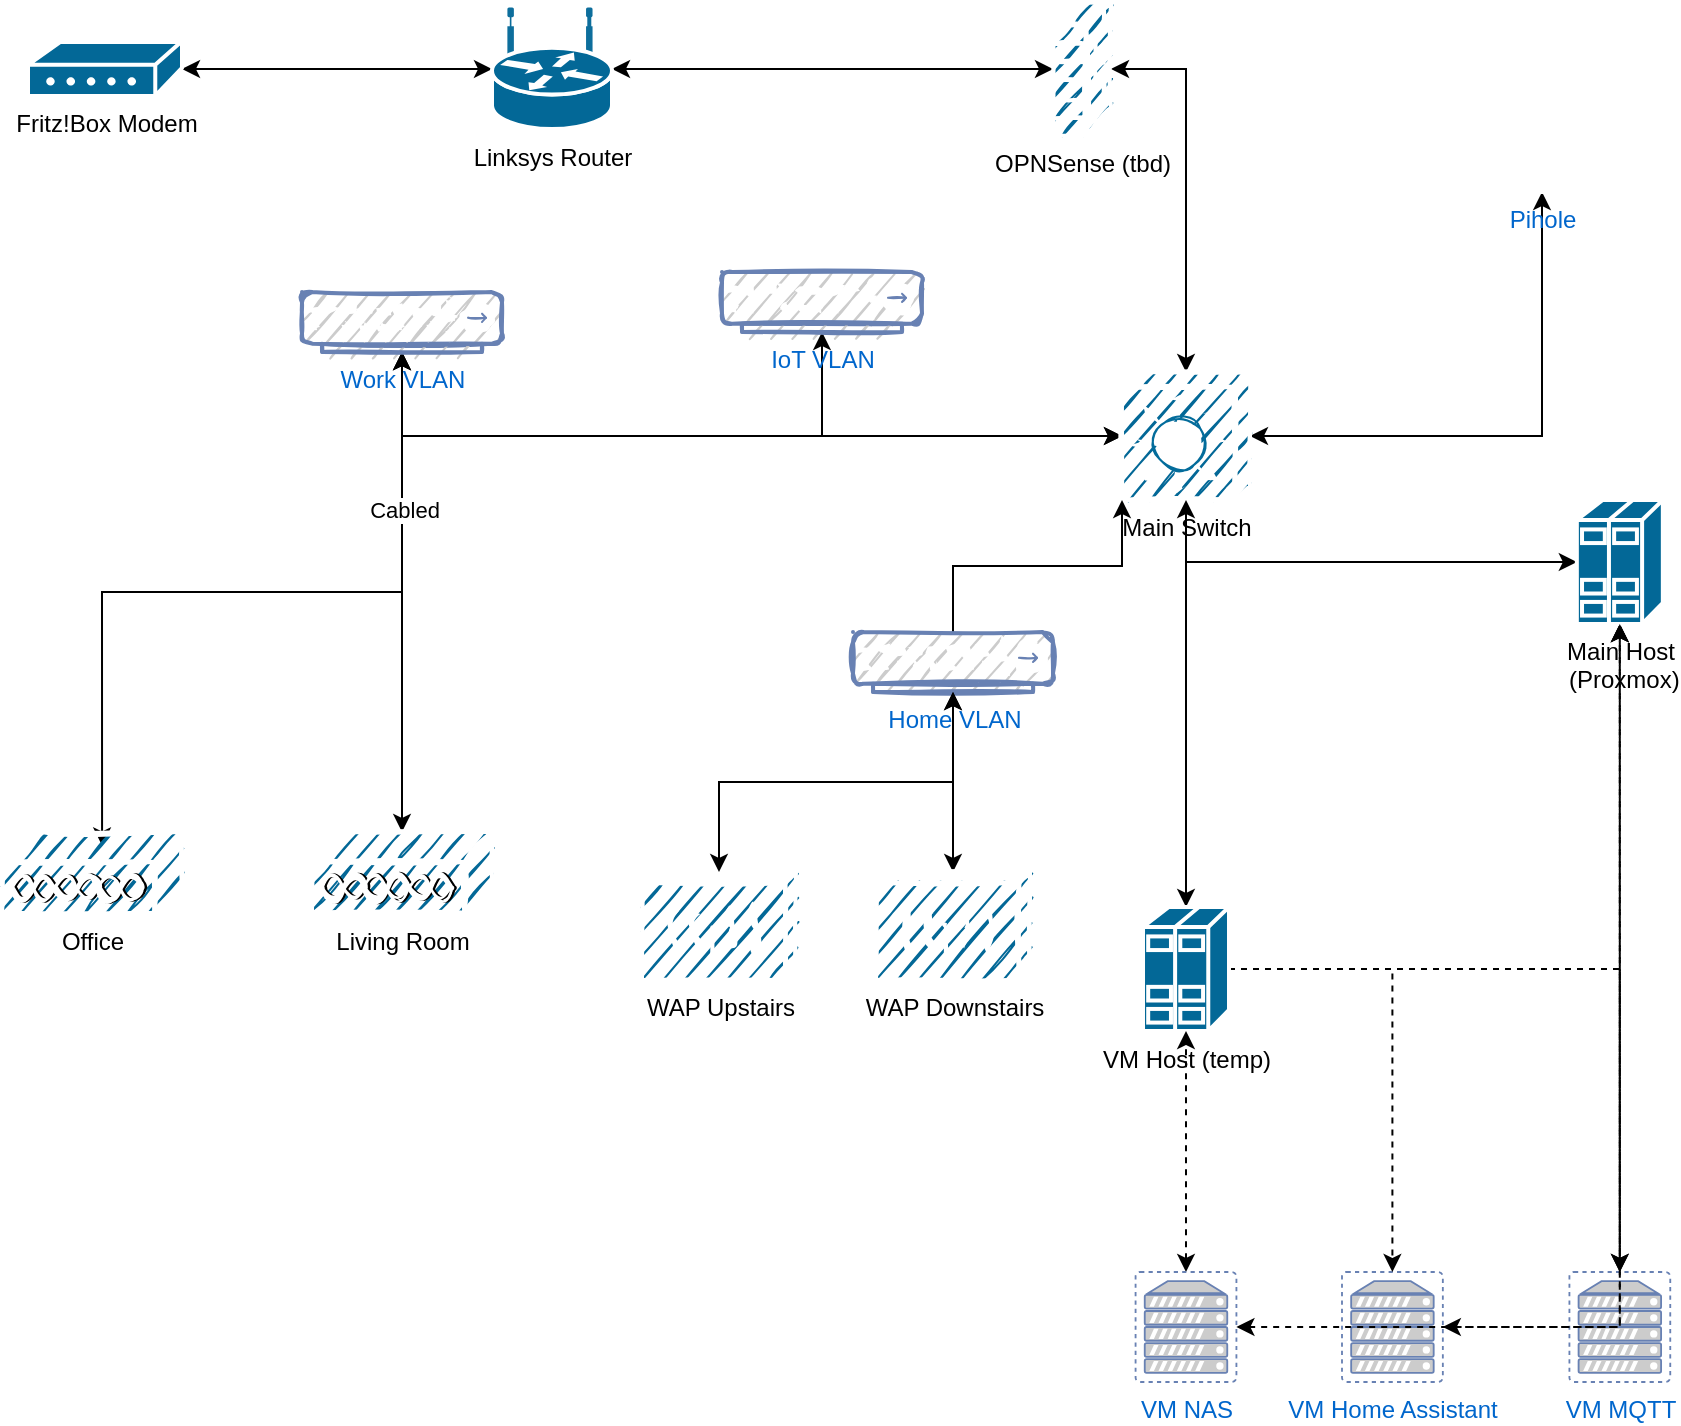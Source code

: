 <mxfile version="17.4.4" type="github">
  <diagram id="1YSOgjtAHu8lS44mb7FD" name="Page-1">
    <mxGraphModel dx="946" dy="597" grid="1" gridSize="10" guides="1" tooltips="1" connect="1" arrows="1" fold="1" page="1" pageScale="1" pageWidth="900" pageHeight="1600" math="0" shadow="0">
      <root>
        <mxCell id="0" />
        <mxCell id="1" parent="0" />
        <mxCell id="dhVkkxzpI1AI_c7C-dmG-5" style="edgeStyle=orthogonalEdgeStyle;rounded=0;orthogonalLoop=1;jettySize=auto;html=1;startArrow=classic;startFill=1;exitX=1;exitY=0.5;exitDx=0;exitDy=0;exitPerimeter=0;" edge="1" parent="1" source="dhVkkxzpI1AI_c7C-dmG-33" target="dhVkkxzpI1AI_c7C-dmG-32">
          <mxGeometry relative="1" as="geometry">
            <mxPoint x="260" y="70" as="targetPoint" />
            <mxPoint x="190" y="40" as="sourcePoint" />
          </mxGeometry>
        </mxCell>
        <mxCell id="dhVkkxzpI1AI_c7C-dmG-50" style="edgeStyle=orthogonalEdgeStyle;rounded=0;comic=0;orthogonalLoop=1;jettySize=auto;html=1;startArrow=classic;startFill=1;endArrow=classic;endFill=1;strokeColor=default;dashed=1;" edge="1" parent="1" source="hc0SCKD6t5G1tuEiW9C8-8" target="dhVkkxzpI1AI_c7C-dmG-39">
          <mxGeometry relative="1" as="geometry" />
        </mxCell>
        <mxCell id="hc0SCKD6t5G1tuEiW9C8-8" value="VM MQTT" style="fontColor=#0066CC;verticalAlign=top;verticalLabelPosition=bottom;labelPosition=center;align=center;html=1;outlineConnect=0;fillColor=#CCCCCC;strokeColor=#6881B3;gradientColor=none;gradientDirection=north;strokeWidth=2;shape=mxgraph.networks.virtual_server;" parent="1" vertex="1">
          <mxGeometry x="813.71" y="650" width="50.42" height="55" as="geometry" />
        </mxCell>
        <mxCell id="dhVkkxzpI1AI_c7C-dmG-49" style="edgeStyle=orthogonalEdgeStyle;rounded=0;comic=0;orthogonalLoop=1;jettySize=auto;html=1;startArrow=classic;startFill=1;endArrow=classic;endFill=1;strokeColor=default;dashed=1;" edge="1" parent="1" source="hc0SCKD6t5G1tuEiW9C8-9" target="dhVkkxzpI1AI_c7C-dmG-39">
          <mxGeometry relative="1" as="geometry" />
        </mxCell>
        <mxCell id="hc0SCKD6t5G1tuEiW9C8-9" value="VM Home Assistant" style="fontColor=#0066CC;verticalAlign=top;verticalLabelPosition=bottom;labelPosition=center;align=center;html=1;outlineConnect=0;fillColor=#CCCCCC;strokeColor=#6881B3;gradientColor=none;gradientDirection=north;strokeWidth=2;shape=mxgraph.networks.virtual_server;" parent="1" vertex="1">
          <mxGeometry x="700" y="650" width="50.42" height="55" as="geometry" />
        </mxCell>
        <mxCell id="KFdVDk0zgNlEz9jAVwxf-3" value="" style="edgeStyle=orthogonalEdgeStyle;rounded=0;orthogonalLoop=1;jettySize=auto;html=1;dashed=1;exitX=1;exitY=0.5;exitDx=0;exitDy=0;exitPerimeter=0;" parent="1" source="dhVkkxzpI1AI_c7C-dmG-41" target="hc0SCKD6t5G1tuEiW9C8-9" edge="1">
          <mxGeometry relative="1" as="geometry">
            <mxPoint x="654" y="345" as="sourcePoint" />
          </mxGeometry>
        </mxCell>
        <mxCell id="dhVkkxzpI1AI_c7C-dmG-1" style="edgeStyle=orthogonalEdgeStyle;rounded=0;orthogonalLoop=1;jettySize=auto;html=1;dashed=1;exitX=1;exitY=0.5;exitDx=0;exitDy=0;exitPerimeter=0;" edge="1" parent="1" source="dhVkkxzpI1AI_c7C-dmG-41" target="hc0SCKD6t5G1tuEiW9C8-8">
          <mxGeometry relative="1" as="geometry">
            <mxPoint x="654" y="345" as="sourcePoint" />
          </mxGeometry>
        </mxCell>
        <mxCell id="dhVkkxzpI1AI_c7C-dmG-6" style="edgeStyle=orthogonalEdgeStyle;rounded=0;orthogonalLoop=1;jettySize=auto;html=1;startArrow=classic;startFill=1;entryX=0;entryY=0.5;entryDx=0;entryDy=0;entryPerimeter=0;" edge="1" parent="1" source="dhVkkxzpI1AI_c7C-dmG-32" target="dhVkkxzpI1AI_c7C-dmG-30">
          <mxGeometry relative="1" as="geometry">
            <mxPoint x="380" y="69.5" as="sourcePoint" />
            <mxPoint x="540" y="70" as="targetPoint" />
            <Array as="points" />
          </mxGeometry>
        </mxCell>
        <mxCell id="dhVkkxzpI1AI_c7C-dmG-4" style="edgeStyle=orthogonalEdgeStyle;rounded=0;orthogonalLoop=1;jettySize=auto;html=1;exitX=0.5;exitY=1;exitDx=0;exitDy=0;exitPerimeter=0;entryX=0.556;entryY=0.164;entryDx=0;entryDy=0;entryPerimeter=0;startArrow=classic;startFill=1;" edge="1" parent="1" source="dhVkkxzpI1AI_c7C-dmG-15" target="dhVkkxzpI1AI_c7C-dmG-25">
          <mxGeometry relative="1" as="geometry" />
        </mxCell>
        <mxCell id="dhVkkxzpI1AI_c7C-dmG-7" style="edgeStyle=orthogonalEdgeStyle;rounded=0;orthogonalLoop=1;jettySize=auto;html=1;exitX=0.5;exitY=1;exitDx=0;exitDy=0;exitPerimeter=0;entryX=0;entryY=0.5;entryDx=0;entryDy=0;entryPerimeter=0;" edge="1" parent="1" source="dhVkkxzpI1AI_c7C-dmG-36" target="dhVkkxzpI1AI_c7C-dmG-39">
          <mxGeometry relative="1" as="geometry">
            <mxPoint x="712.5" y="190" as="sourcePoint" />
            <mxPoint x="621.5" y="310" as="targetPoint" />
          </mxGeometry>
        </mxCell>
        <mxCell id="dhVkkxzpI1AI_c7C-dmG-19" style="edgeStyle=orthogonalEdgeStyle;rounded=0;orthogonalLoop=1;jettySize=auto;html=1;exitX=0;exitY=0.5;exitDx=0;exitDy=0;exitPerimeter=0;startArrow=classic;startFill=1;strokeColor=default;comic=0;flowAnimation=0;backgroundOutline=0;" edge="1" parent="1" source="dhVkkxzpI1AI_c7C-dmG-36" target="dhVkkxzpI1AI_c7C-dmG-15">
          <mxGeometry relative="1" as="geometry">
            <mxPoint x="662.5" y="175" as="sourcePoint" />
          </mxGeometry>
        </mxCell>
        <mxCell id="dhVkkxzpI1AI_c7C-dmG-20" style="edgeStyle=orthogonalEdgeStyle;rounded=0;orthogonalLoop=1;jettySize=auto;html=1;startArrow=classic;startFill=1;strokeColor=default;exitX=0;exitY=0.5;exitDx=0;exitDy=0;exitPerimeter=0;" edge="1" parent="1" source="dhVkkxzpI1AI_c7C-dmG-36" target="dhVkkxzpI1AI_c7C-dmG-18">
          <mxGeometry relative="1" as="geometry">
            <mxPoint x="510" y="180" as="sourcePoint" />
          </mxGeometry>
        </mxCell>
        <mxCell id="dhVkkxzpI1AI_c7C-dmG-9" style="edgeStyle=orthogonalEdgeStyle;rounded=0;orthogonalLoop=1;jettySize=auto;html=1;entryX=1;entryY=0.5;entryDx=0;entryDy=0;entryPerimeter=0;exitX=0.5;exitY=1;exitDx=0;exitDy=0;exitPerimeter=0;strokeColor=default;startArrow=classic;startFill=1;" edge="1" parent="1" source="dhVkkxzpI1AI_c7C-dmG-8" target="dhVkkxzpI1AI_c7C-dmG-36">
          <mxGeometry relative="1" as="geometry">
            <mxPoint x="762.5" y="175" as="targetPoint" />
          </mxGeometry>
        </mxCell>
        <mxCell id="dhVkkxzpI1AI_c7C-dmG-8" value="Pihole" style="shape=mxgraph.cisco.servers.standard_host;sketch=0;html=1;pointerEvents=1;dashed=0;fillColor=default;strokeColor=#FFFFFF;strokeWidth=2;verticalLabelPosition=bottom;verticalAlign=top;align=center;outlineConnect=0;fontFamily=Helvetica;fontSize=12;fontColor=#0066CC;gradientColor=none;shadow=0;" vertex="1" parent="1">
          <mxGeometry x="780" y="60" width="40" height="50" as="geometry" />
        </mxCell>
        <mxCell id="dhVkkxzpI1AI_c7C-dmG-12" style="edgeStyle=orthogonalEdgeStyle;rounded=0;orthogonalLoop=1;jettySize=auto;html=1;exitX=1;exitY=0.5;exitDx=0;exitDy=0;exitPerimeter=0;startArrow=classic;startFill=1;entryX=0.5;entryY=0;entryDx=0;entryDy=0;entryPerimeter=0;" edge="1" parent="1" source="dhVkkxzpI1AI_c7C-dmG-30" target="dhVkkxzpI1AI_c7C-dmG-36">
          <mxGeometry relative="1" as="geometry">
            <mxPoint x="600" y="70" as="sourcePoint" />
            <mxPoint x="712.5" y="160" as="targetPoint" />
          </mxGeometry>
        </mxCell>
        <mxCell id="dhVkkxzpI1AI_c7C-dmG-16" style="edgeStyle=orthogonalEdgeStyle;rounded=0;orthogonalLoop=1;jettySize=auto;html=1;startArrow=classic;startFill=1;strokeColor=default;" edge="1" parent="1" source="dhVkkxzpI1AI_c7C-dmG-15" target="dhVkkxzpI1AI_c7C-dmG-28">
          <mxGeometry relative="1" as="geometry" />
        </mxCell>
        <mxCell id="dhVkkxzpI1AI_c7C-dmG-35" value="Cabled" style="edgeLabel;html=1;align=center;verticalAlign=middle;resizable=0;points=[];" vertex="1" connectable="0" parent="dhVkkxzpI1AI_c7C-dmG-16">
          <mxGeometry x="-0.345" y="1" relative="1" as="geometry">
            <mxPoint as="offset" />
          </mxGeometry>
        </mxCell>
        <mxCell id="dhVkkxzpI1AI_c7C-dmG-15" value="Work VLAN" style="fontColor=#0066CC;verticalAlign=top;verticalLabelPosition=bottom;labelPosition=center;align=center;html=1;outlineConnect=0;fillColor=#CCCCCC;strokeColor=#6881B3;gradientColor=none;gradientDirection=north;strokeWidth=2;shape=mxgraph.networks.hub;sketch=1;" vertex="1" parent="1">
          <mxGeometry x="180" y="160" width="100" height="30" as="geometry" />
        </mxCell>
        <mxCell id="dhVkkxzpI1AI_c7C-dmG-18" value="IoT VLAN" style="fontColor=#0066CC;verticalAlign=top;verticalLabelPosition=bottom;labelPosition=center;align=center;html=1;outlineConnect=0;fillColor=#CCCCCC;strokeColor=#6881B3;gradientColor=none;gradientDirection=north;strokeWidth=2;shape=mxgraph.networks.hub;sketch=1;" vertex="1" parent="1">
          <mxGeometry x="390" y="150" width="100" height="30" as="geometry" />
        </mxCell>
        <mxCell id="dhVkkxzpI1AI_c7C-dmG-25" value="Office" style="shape=mxgraph.cisco.misc.access_point;html=1;pointerEvents=1;dashed=0;fillColor=#036897;strokeColor=#ffffff;strokeWidth=2;verticalLabelPosition=bottom;verticalAlign=top;align=center;outlineConnect=0;fontFamily=Helvetica;fontSize=12;fontColor=default;sketch=1;" vertex="1" parent="1">
          <mxGeometry x="30" y="430" width="90" height="41" as="geometry" />
        </mxCell>
        <mxCell id="dhVkkxzpI1AI_c7C-dmG-28" value="Living Room" style="shape=mxgraph.cisco.misc.access_point;html=1;pointerEvents=1;dashed=0;fillColor=#036897;strokeColor=#ffffff;strokeWidth=2;verticalLabelPosition=bottom;verticalAlign=top;align=center;outlineConnect=0;fontFamily=Helvetica;fontSize=12;fontColor=default;sketch=1;" vertex="1" parent="1">
          <mxGeometry x="185" y="430" width="90" height="41" as="geometry" />
        </mxCell>
        <mxCell id="dhVkkxzpI1AI_c7C-dmG-30" value="OPNSense (tbd)" style="shape=mxgraph.cisco.security.firewall;sketch=1;html=1;pointerEvents=1;dashed=0;fillColor=#036897;strokeColor=#ffffff;strokeWidth=2;verticalLabelPosition=bottom;verticalAlign=top;align=center;outlineConnect=0;" vertex="1" parent="1">
          <mxGeometry x="555.5" y="15" width="29" height="67" as="geometry" />
        </mxCell>
        <mxCell id="dhVkkxzpI1AI_c7C-dmG-32" value="Linksys Router" style="shape=mxgraph.cisco.routers.wireless_router;sketch=0;html=1;pointerEvents=1;dashed=0;fillColor=#036897;strokeColor=#ffffff;strokeWidth=2;verticalLabelPosition=bottom;verticalAlign=top;align=center;outlineConnect=0;" vertex="1" parent="1">
          <mxGeometry x="275" y="18.5" width="60" height="60" as="geometry" />
        </mxCell>
        <mxCell id="dhVkkxzpI1AI_c7C-dmG-33" value="Fritz!Box Modem" style="shape=mxgraph.cisco.modems_and_phones.modem;sketch=0;html=1;pointerEvents=1;dashed=0;fillColor=#036897;strokeColor=#ffffff;strokeWidth=2;verticalLabelPosition=bottom;verticalAlign=top;align=center;outlineConnect=0;" vertex="1" parent="1">
          <mxGeometry x="43" y="35" width="77" height="27" as="geometry" />
        </mxCell>
        <mxCell id="dhVkkxzpI1AI_c7C-dmG-36" value="Main Switch" style="shape=mxgraph.cisco.switches.layer_3_switch;sketch=1;html=1;pointerEvents=1;dashed=0;fillColor=#036897;strokeColor=#ffffff;strokeWidth=2;verticalLabelPosition=bottom;verticalAlign=top;align=center;outlineConnect=0;" vertex="1" parent="1">
          <mxGeometry x="590" y="200" width="64" height="64" as="geometry" />
        </mxCell>
        <mxCell id="dhVkkxzpI1AI_c7C-dmG-38" style="edgeStyle=orthogonalEdgeStyle;rounded=0;comic=0;orthogonalLoop=1;jettySize=auto;html=1;entryX=0;entryY=1;entryDx=0;entryDy=0;entryPerimeter=0;startArrow=none;startFill=1;strokeColor=default;exitX=0.5;exitY=0;exitDx=0;exitDy=0;exitPerimeter=0;" edge="1" parent="1" source="dhVkkxzpI1AI_c7C-dmG-42" target="dhVkkxzpI1AI_c7C-dmG-36">
          <mxGeometry relative="1" as="geometry" />
        </mxCell>
        <mxCell id="dhVkkxzpI1AI_c7C-dmG-37" value="WAP Upstairs" style="shape=mxgraph.cisco.wireless.wireless_transport;sketch=1;html=1;pointerEvents=1;dashed=0;fillColor=#036897;strokeColor=#ffffff;strokeWidth=2;verticalLabelPosition=bottom;verticalAlign=top;align=center;outlineConnect=0;" vertex="1" parent="1">
          <mxGeometry x="350" y="450" width="77" height="54" as="geometry" />
        </mxCell>
        <mxCell id="dhVkkxzpI1AI_c7C-dmG-39" value="Main Host&lt;br&gt;&amp;nbsp;(Proxmox)" style="shape=mxgraph.cisco.servers.standard_host;sketch=0;html=1;pointerEvents=1;dashed=0;fillColor=#036897;strokeColor=#ffffff;strokeWidth=2;verticalLabelPosition=bottom;verticalAlign=top;align=center;outlineConnect=0;" vertex="1" parent="1">
          <mxGeometry x="817.42" y="264" width="43" height="62" as="geometry" />
        </mxCell>
        <mxCell id="dhVkkxzpI1AI_c7C-dmG-47" style="edgeStyle=orthogonalEdgeStyle;rounded=0;comic=0;orthogonalLoop=1;jettySize=auto;html=1;entryX=0.5;entryY=1;entryDx=0;entryDy=0;entryPerimeter=0;startArrow=classic;startFill=1;endArrow=classic;endFill=1;strokeColor=default;" edge="1" parent="1" source="dhVkkxzpI1AI_c7C-dmG-41" target="dhVkkxzpI1AI_c7C-dmG-36">
          <mxGeometry relative="1" as="geometry" />
        </mxCell>
        <mxCell id="dhVkkxzpI1AI_c7C-dmG-41" value="VM Host (temp)" style="shape=mxgraph.cisco.servers.standard_host;sketch=0;html=1;pointerEvents=1;dashed=0;fillColor=#036897;strokeColor=#ffffff;strokeWidth=2;verticalLabelPosition=bottom;verticalAlign=top;align=center;outlineConnect=0;" vertex="1" parent="1">
          <mxGeometry x="600.5" y="467.5" width="43" height="62" as="geometry" />
        </mxCell>
        <mxCell id="dhVkkxzpI1AI_c7C-dmG-42" value="Home VLAN" style="fontColor=#0066CC;verticalAlign=top;verticalLabelPosition=bottom;labelPosition=center;align=center;html=1;outlineConnect=0;fillColor=#CCCCCC;strokeColor=#6881B3;gradientColor=none;gradientDirection=north;strokeWidth=2;shape=mxgraph.networks.hub;sketch=1;" vertex="1" parent="1">
          <mxGeometry x="455.5" y="330" width="100" height="30" as="geometry" />
        </mxCell>
        <mxCell id="dhVkkxzpI1AI_c7C-dmG-43" value="" style="edgeStyle=orthogonalEdgeStyle;rounded=0;comic=0;orthogonalLoop=1;jettySize=auto;html=1;entryX=0.5;entryY=1;entryDx=0;entryDy=0;entryPerimeter=0;startArrow=classic;startFill=1;strokeColor=default;exitX=0.5;exitY=0;exitDx=0;exitDy=0;exitPerimeter=0;endArrow=classic;endFill=1;" edge="1" parent="1" source="dhVkkxzpI1AI_c7C-dmG-37" target="dhVkkxzpI1AI_c7C-dmG-42">
          <mxGeometry relative="1" as="geometry">
            <mxPoint x="428.5" y="413.5" as="sourcePoint" />
            <mxPoint x="590" y="264" as="targetPoint" />
          </mxGeometry>
        </mxCell>
        <mxCell id="dhVkkxzpI1AI_c7C-dmG-45" style="edgeStyle=orthogonalEdgeStyle;rounded=0;comic=0;orthogonalLoop=1;jettySize=auto;html=1;entryX=0.5;entryY=1;entryDx=0;entryDy=0;entryPerimeter=0;startArrow=classic;startFill=1;strokeColor=default;" edge="1" parent="1" source="dhVkkxzpI1AI_c7C-dmG-44" target="dhVkkxzpI1AI_c7C-dmG-42">
          <mxGeometry relative="1" as="geometry" />
        </mxCell>
        <mxCell id="dhVkkxzpI1AI_c7C-dmG-44" value="WAP Downstairs" style="shape=mxgraph.cisco.wireless.wireless_transport;sketch=1;html=1;pointerEvents=1;dashed=0;fillColor=#036897;strokeColor=#ffffff;strokeWidth=2;verticalLabelPosition=bottom;verticalAlign=top;align=center;outlineConnect=0;" vertex="1" parent="1">
          <mxGeometry x="467" y="450" width="77" height="54" as="geometry" />
        </mxCell>
        <mxCell id="dhVkkxzpI1AI_c7C-dmG-52" style="edgeStyle=orthogonalEdgeStyle;rounded=0;comic=0;orthogonalLoop=1;jettySize=auto;html=1;dashed=1;startArrow=classic;startFill=1;endArrow=classic;endFill=1;strokeColor=default;" edge="1" parent="1" source="dhVkkxzpI1AI_c7C-dmG-51" target="dhVkkxzpI1AI_c7C-dmG-41">
          <mxGeometry relative="1" as="geometry" />
        </mxCell>
        <mxCell id="dhVkkxzpI1AI_c7C-dmG-53" style="edgeStyle=orthogonalEdgeStyle;rounded=0;comic=0;orthogonalLoop=1;jettySize=auto;html=1;dashed=1;startArrow=classic;startFill=1;endArrow=classic;endFill=1;strokeColor=default;" edge="1" parent="1" source="dhVkkxzpI1AI_c7C-dmG-51" target="dhVkkxzpI1AI_c7C-dmG-39">
          <mxGeometry relative="1" as="geometry" />
        </mxCell>
        <mxCell id="dhVkkxzpI1AI_c7C-dmG-51" value="VM NAS" style="fontColor=#0066CC;verticalAlign=top;verticalLabelPosition=bottom;labelPosition=center;align=center;html=1;outlineConnect=0;fillColor=#CCCCCC;strokeColor=#6881B3;gradientColor=none;gradientDirection=north;strokeWidth=2;shape=mxgraph.networks.virtual_server;" vertex="1" parent="1">
          <mxGeometry x="596.79" y="650" width="50.42" height="55" as="geometry" />
        </mxCell>
      </root>
    </mxGraphModel>
  </diagram>
</mxfile>
